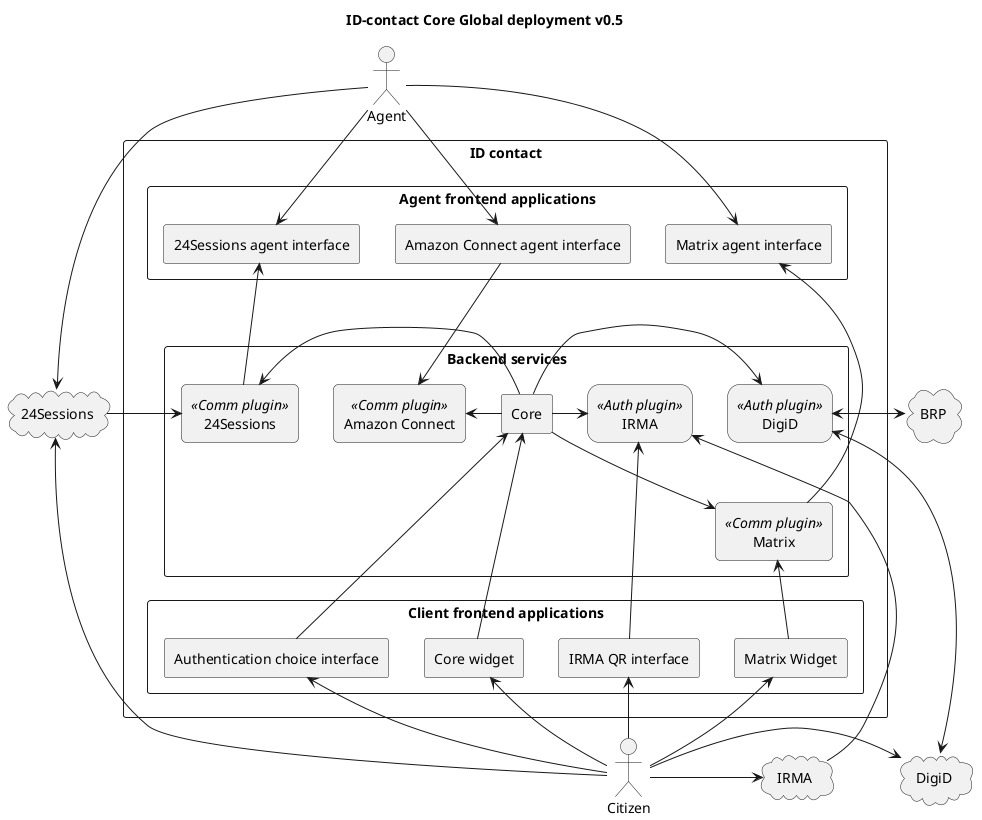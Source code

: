@startuml
title ID-contact Core Global deployment v0.5
skinparam rectangle {
    roundCorner<<Auth plugin>> 25
}

skinparam rectangle {
    roundCorner<<Comm plugin>> 10
}

actor Citizen as citizen
actor Agent as agent

rectangle "ID contact" {


    rectangle "Agent frontend applications" as frontend_agent {
        rectangle "Matrix agent interface" as matrix_client
        rectangle "Amazon Connect agent interface" as connect_client
        rectangle "24Sessions agent interface" as 24sessions_attr
    }

    rectangle "Client frontend applications" as frontend_client {
        rectangle "Core widget" as core_widget
        rectangle "Matrix Widget" as matrix_widget
        rectangle "IRMA QR interface" as irma_qr
        rectangle "Authentication choice interface" as auth_select
    }

    rectangle "Backend services" as backend {
        rectangle "Core" as core
        rectangle "IRMA" <<Auth plugin>> as auth_irma
        rectangle "DigiD" <<Auth plugin>> as auth_digid
        rectangle "Amazon Connect" <<Comm plugin>> as comm_connect
        rectangle "Matrix" <<Comm plugin>> as comm_matrix
        rectangle "24Sessions" <<Comm plugin>> as comm_24sessions
    }
}

cloud "BRP" as brp
cloud "24Sessions" as 24sessions
cloud "IRMA" as irma_app
cloud "DigiD" as digid_login

citizen-up->core_widget

citizen-up->irma_qr
citizen->irma_app
citizen->digid_login

citizen-up->matrix_widget
citizen--up->auth_select
citizen-left->24sessions

agent-->matrix_client
agent-->24sessions_attr
agent-->connect_client
agent->24sessions

core<--core_widget
core<--auth_select
core->auth_irma
core->auth_digid
core-left->comm_24sessions
core-->comm_matrix
core-left->comm_connect

comm_matrix-up->matrix_client
comm_matrix<--matrix_widget

comm_24sessions<-24sessions
comm_24sessions-up-->24sessions_attr

comm_connect<-up-connect_client

auth_digid<-up->digid_login
auth_digid<->brp

auth_irma<--irma_qr
auth_irma<-up-irma_app
@enduml